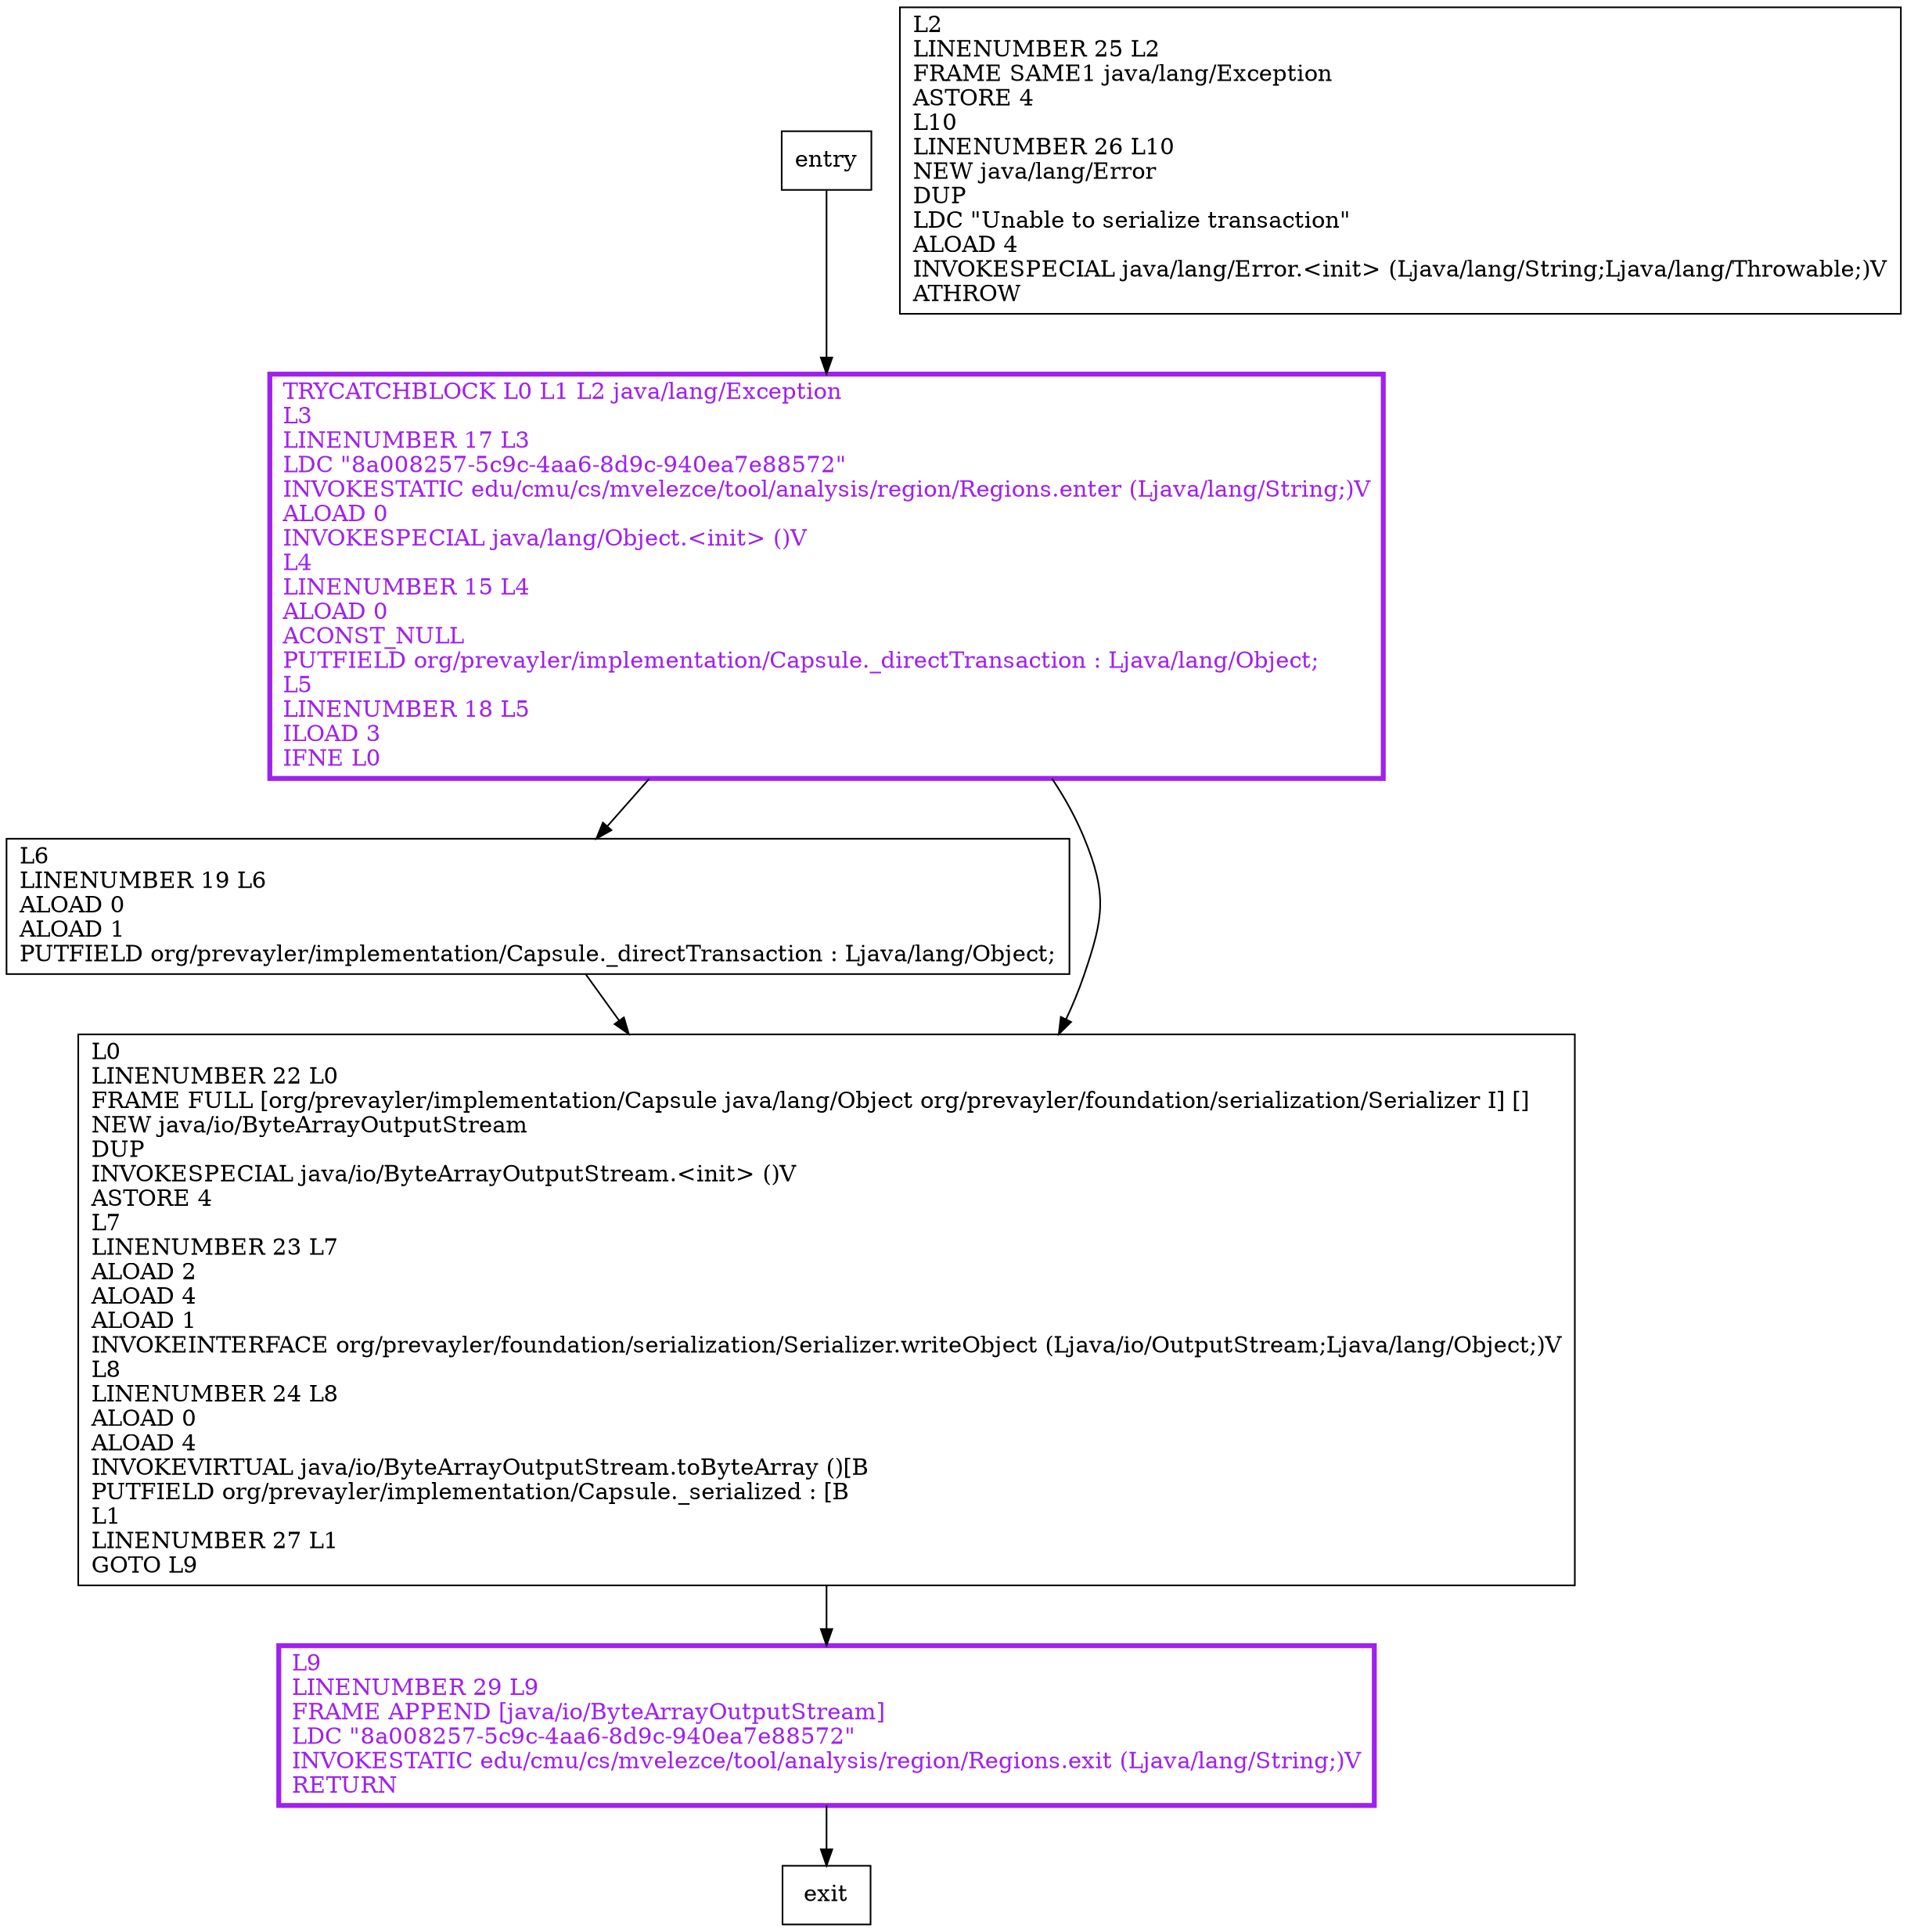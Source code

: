 digraph <init> {
node [shape=record];
1492881440 [label="L6\lLINENUMBER 19 L6\lALOAD 0\lALOAD 1\lPUTFIELD org/prevayler/implementation/Capsule._directTransaction : Ljava/lang/Object;\l"];
434993054 [label="L9\lLINENUMBER 29 L9\lFRAME APPEND [java/io/ByteArrayOutputStream]\lLDC \"8a008257-5c9c-4aa6-8d9c-940ea7e88572\"\lINVOKESTATIC edu/cmu/cs/mvelezce/tool/analysis/region/Regions.exit (Ljava/lang/String;)V\lRETURN\l"];
771614468 [label="L2\lLINENUMBER 25 L2\lFRAME SAME1 java/lang/Exception\lASTORE 4\lL10\lLINENUMBER 26 L10\lNEW java/lang/Error\lDUP\lLDC \"Unable to serialize transaction\"\lALOAD 4\lINVOKESPECIAL java/lang/Error.\<init\> (Ljava/lang/String;Ljava/lang/Throwable;)V\lATHROW\l"];
1436301072 [label="TRYCATCHBLOCK L0 L1 L2 java/lang/Exception\lL3\lLINENUMBER 17 L3\lLDC \"8a008257-5c9c-4aa6-8d9c-940ea7e88572\"\lINVOKESTATIC edu/cmu/cs/mvelezce/tool/analysis/region/Regions.enter (Ljava/lang/String;)V\lALOAD 0\lINVOKESPECIAL java/lang/Object.\<init\> ()V\lL4\lLINENUMBER 15 L4\lALOAD 0\lACONST_NULL\lPUTFIELD org/prevayler/implementation/Capsule._directTransaction : Ljava/lang/Object;\lL5\lLINENUMBER 18 L5\lILOAD 3\lIFNE L0\l"];
1099641365 [label="L0\lLINENUMBER 22 L0\lFRAME FULL [org/prevayler/implementation/Capsule java/lang/Object org/prevayler/foundation/serialization/Serializer I] []\lNEW java/io/ByteArrayOutputStream\lDUP\lINVOKESPECIAL java/io/ByteArrayOutputStream.\<init\> ()V\lASTORE 4\lL7\lLINENUMBER 23 L7\lALOAD 2\lALOAD 4\lALOAD 1\lINVOKEINTERFACE org/prevayler/foundation/serialization/Serializer.writeObject (Ljava/io/OutputStream;Ljava/lang/Object;)V\lL8\lLINENUMBER 24 L8\lALOAD 0\lALOAD 4\lINVOKEVIRTUAL java/io/ByteArrayOutputStream.toByteArray ()[B\lPUTFIELD org/prevayler/implementation/Capsule._serialized : [B\lL1\lLINENUMBER 27 L1\lGOTO L9\l"];
entry;
exit;
1492881440 -> 1099641365;
entry -> 1436301072;
434993054 -> exit;
1436301072 -> 1492881440;
1436301072 -> 1099641365;
1099641365 -> 434993054;
434993054[fontcolor="purple", penwidth=3, color="purple"];
1436301072[fontcolor="purple", penwidth=3, color="purple"];
}
